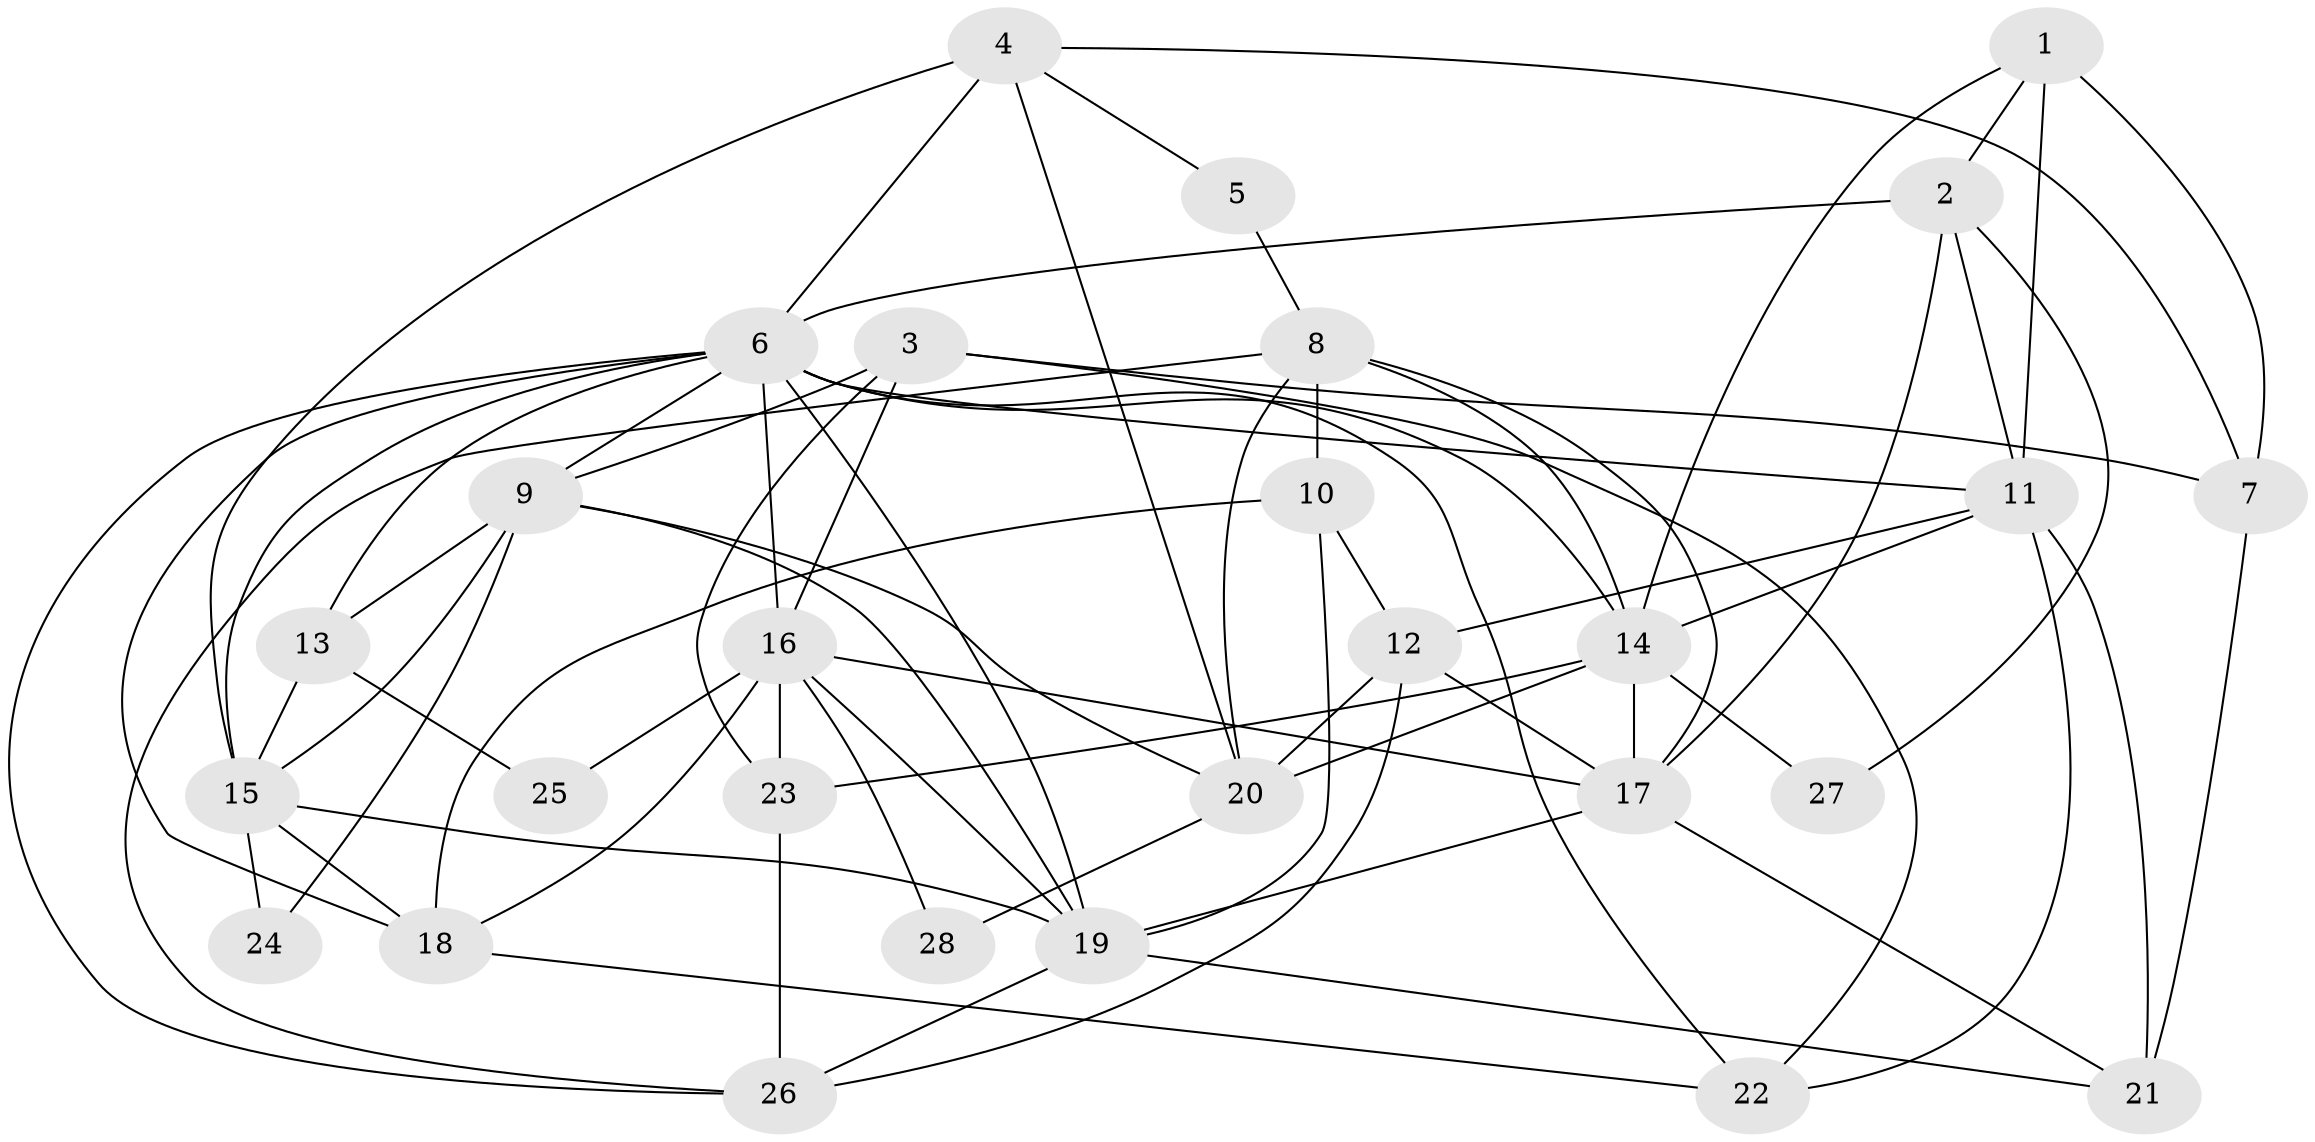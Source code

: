 // original degree distribution, {4: 0.23529411764705882, 3: 0.3137254901960784, 5: 0.19607843137254902, 6: 0.0392156862745098, 2: 0.13725490196078433, 10: 0.0196078431372549, 7: 0.0392156862745098, 8: 0.0196078431372549}
// Generated by graph-tools (version 1.1) at 2025/02/03/09/25 03:02:03]
// undirected, 28 vertices, 72 edges
graph export_dot {
graph [start="1"]
  node [color=gray90,style=filled];
  1;
  2;
  3;
  4;
  5;
  6;
  7;
  8;
  9;
  10;
  11;
  12;
  13;
  14;
  15;
  16;
  17;
  18;
  19;
  20;
  21;
  22;
  23;
  24;
  25;
  26;
  27;
  28;
  1 -- 2 [weight=1.0];
  1 -- 7 [weight=1.0];
  1 -- 11 [weight=1.0];
  1 -- 14 [weight=1.0];
  2 -- 6 [weight=2.0];
  2 -- 11 [weight=1.0];
  2 -- 17 [weight=1.0];
  2 -- 27 [weight=1.0];
  3 -- 7 [weight=1.0];
  3 -- 9 [weight=1.0];
  3 -- 16 [weight=1.0];
  3 -- 22 [weight=1.0];
  3 -- 23 [weight=1.0];
  4 -- 5 [weight=1.0];
  4 -- 6 [weight=1.0];
  4 -- 7 [weight=1.0];
  4 -- 15 [weight=2.0];
  4 -- 20 [weight=1.0];
  5 -- 8 [weight=1.0];
  6 -- 9 [weight=1.0];
  6 -- 11 [weight=1.0];
  6 -- 13 [weight=1.0];
  6 -- 14 [weight=1.0];
  6 -- 15 [weight=1.0];
  6 -- 16 [weight=1.0];
  6 -- 18 [weight=1.0];
  6 -- 19 [weight=1.0];
  6 -- 22 [weight=1.0];
  6 -- 26 [weight=1.0];
  7 -- 21 [weight=1.0];
  8 -- 10 [weight=1.0];
  8 -- 14 [weight=2.0];
  8 -- 17 [weight=1.0];
  8 -- 20 [weight=1.0];
  8 -- 26 [weight=1.0];
  9 -- 13 [weight=1.0];
  9 -- 15 [weight=1.0];
  9 -- 19 [weight=1.0];
  9 -- 20 [weight=1.0];
  9 -- 24 [weight=1.0];
  10 -- 12 [weight=1.0];
  10 -- 18 [weight=1.0];
  10 -- 19 [weight=1.0];
  11 -- 12 [weight=1.0];
  11 -- 14 [weight=1.0];
  11 -- 21 [weight=2.0];
  11 -- 22 [weight=1.0];
  12 -- 17 [weight=1.0];
  12 -- 20 [weight=1.0];
  12 -- 26 [weight=1.0];
  13 -- 15 [weight=1.0];
  13 -- 25 [weight=2.0];
  14 -- 17 [weight=1.0];
  14 -- 20 [weight=1.0];
  14 -- 23 [weight=2.0];
  14 -- 27 [weight=1.0];
  15 -- 18 [weight=1.0];
  15 -- 19 [weight=1.0];
  15 -- 24 [weight=1.0];
  16 -- 17 [weight=1.0];
  16 -- 18 [weight=1.0];
  16 -- 19 [weight=1.0];
  16 -- 23 [weight=1.0];
  16 -- 25 [weight=1.0];
  16 -- 28 [weight=1.0];
  17 -- 19 [weight=1.0];
  17 -- 21 [weight=1.0];
  18 -- 22 [weight=1.0];
  19 -- 21 [weight=1.0];
  19 -- 26 [weight=1.0];
  20 -- 28 [weight=1.0];
  23 -- 26 [weight=1.0];
}
